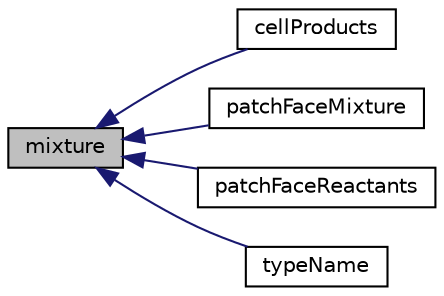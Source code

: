 digraph "mixture"
{
  bgcolor="transparent";
  edge [fontname="Helvetica",fontsize="10",labelfontname="Helvetica",labelfontsize="10"];
  node [fontname="Helvetica",fontsize="10",shape=record];
  rankdir="LR";
  Node1 [label="mixture",height=0.2,width=0.4,color="black", fillcolor="grey75", style="filled" fontcolor="black"];
  Node1 -> Node2 [dir="back",color="midnightblue",fontsize="10",style="solid",fontname="Helvetica"];
  Node2 [label="cellProducts",height=0.2,width=0.4,color="black",URL="$classFoam_1_1veryInhomogeneousMixture.html#a38d6799d80b04f6799380a581db3e5fc"];
  Node1 -> Node3 [dir="back",color="midnightblue",fontsize="10",style="solid",fontname="Helvetica"];
  Node3 [label="patchFaceMixture",height=0.2,width=0.4,color="black",URL="$classFoam_1_1veryInhomogeneousMixture.html#ac7f8ed7b1257bffca4d11964e422bb65"];
  Node1 -> Node4 [dir="back",color="midnightblue",fontsize="10",style="solid",fontname="Helvetica"];
  Node4 [label="patchFaceReactants",height=0.2,width=0.4,color="black",URL="$classFoam_1_1veryInhomogeneousMixture.html#a06196a0c17ecc0ef926b002f1f66630d"];
  Node1 -> Node5 [dir="back",color="midnightblue",fontsize="10",style="solid",fontname="Helvetica"];
  Node5 [label="typeName",height=0.2,width=0.4,color="black",URL="$classFoam_1_1veryInhomogeneousMixture.html#a561f535eabff4d94fd999c48df4443bd",tooltip="Return the instantiated type name. "];
}
